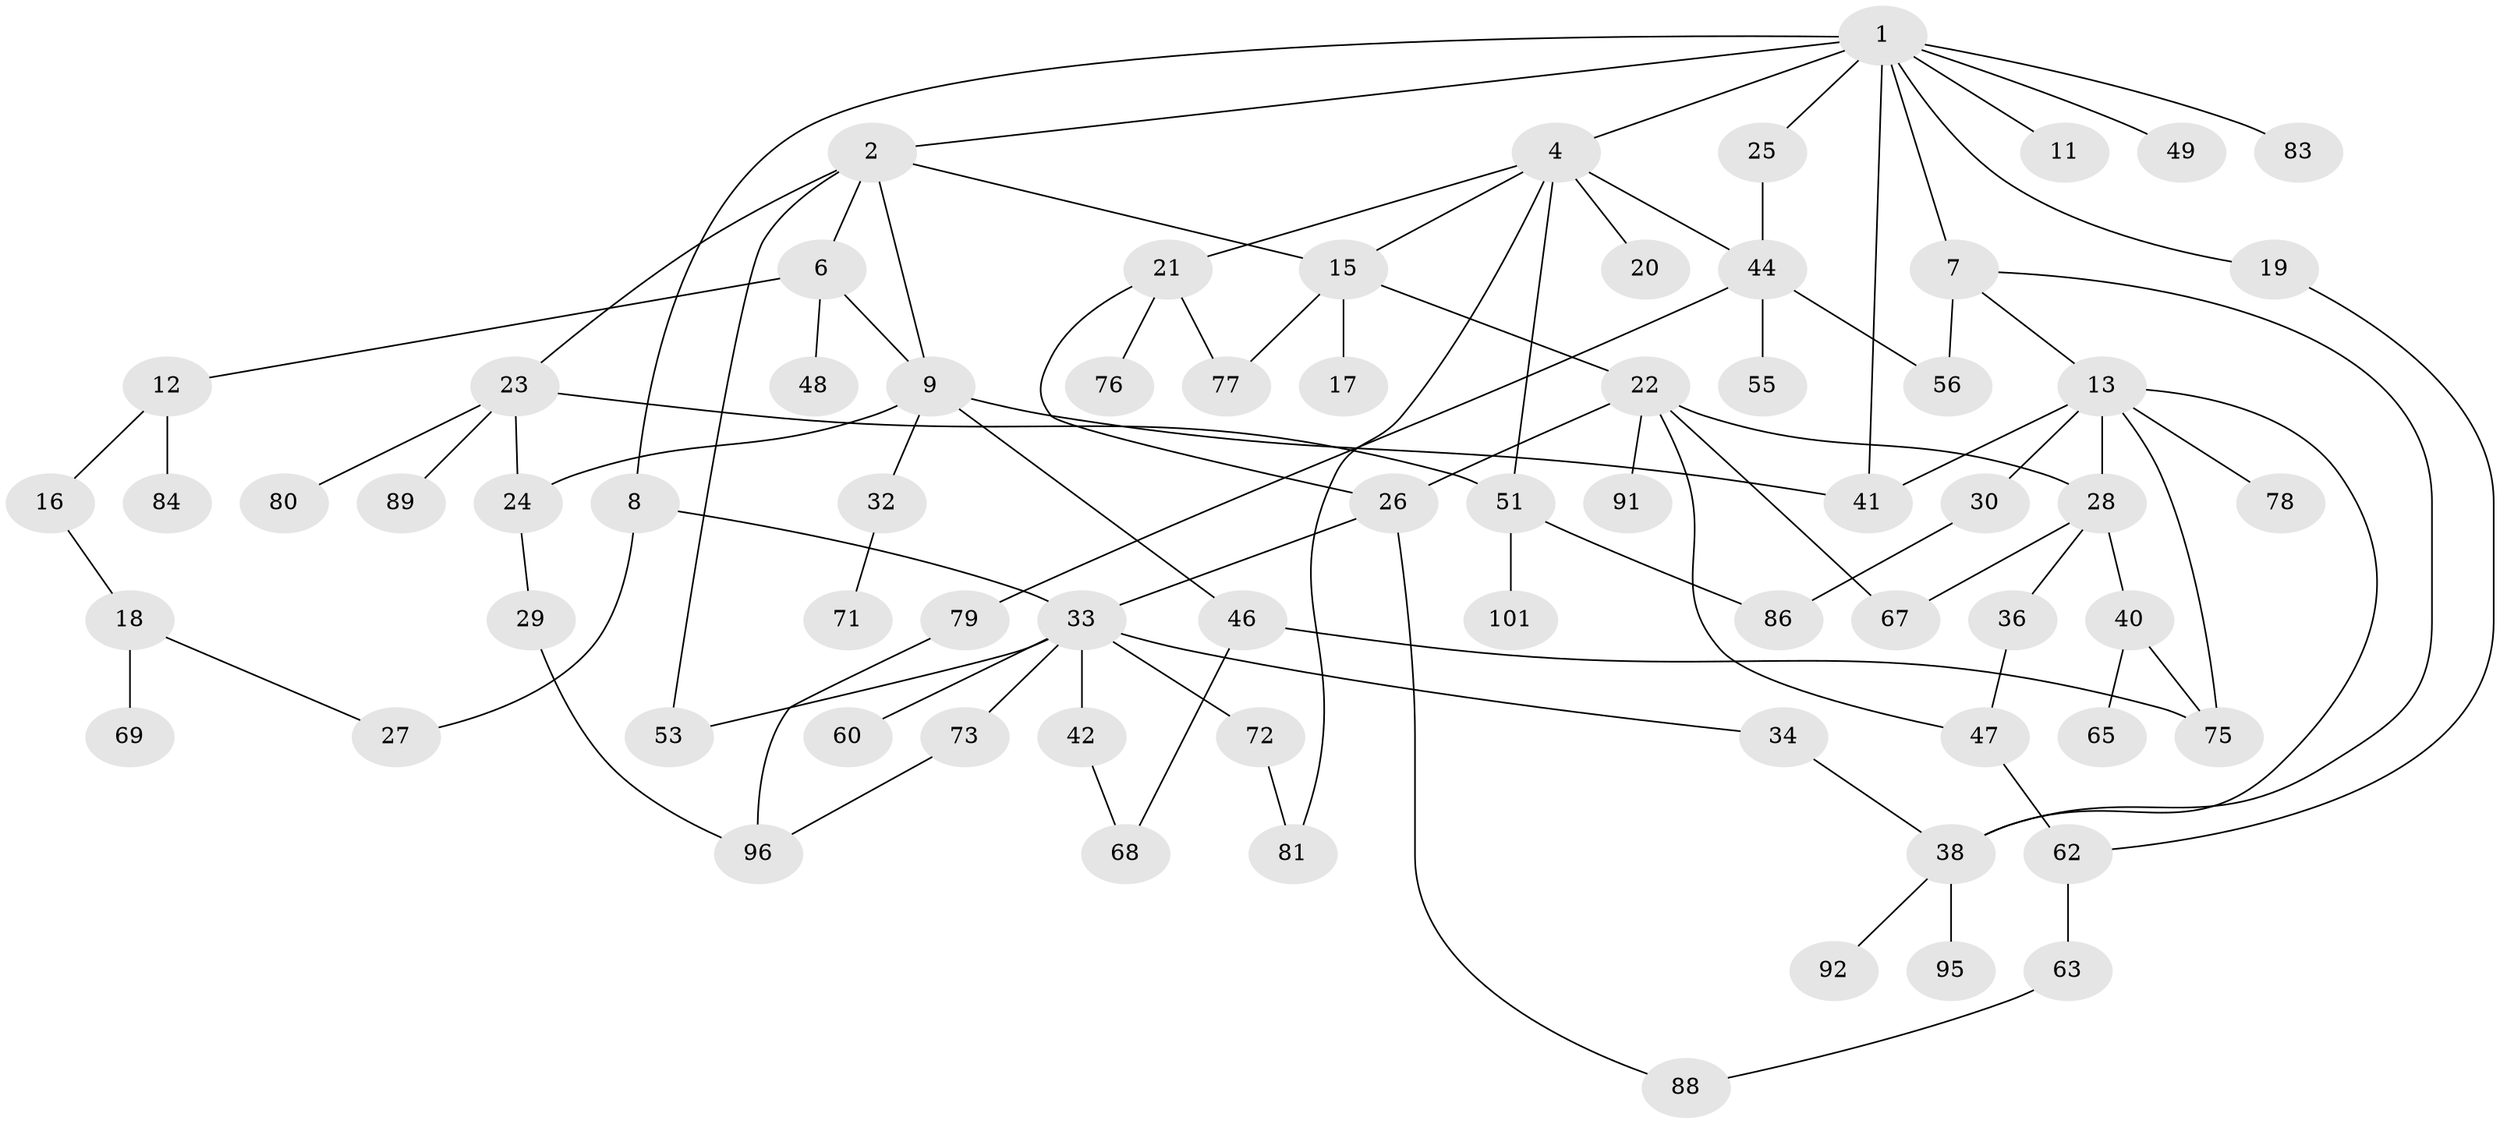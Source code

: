 // Generated by graph-tools (version 1.1) at 2025/23/03/03/25 07:23:34]
// undirected, 70 vertices, 96 edges
graph export_dot {
graph [start="1"]
  node [color=gray90,style=filled];
  1 [super="+3"];
  2;
  4 [super="+5"];
  6 [super="+10"];
  7 [super="+93"];
  8 [super="+70"];
  9 [super="+14"];
  11;
  12;
  13 [super="+35"];
  15;
  16;
  17;
  18 [super="+57"];
  19 [super="+98"];
  20 [super="+54"];
  21 [super="+90"];
  22 [super="+37"];
  23 [super="+59"];
  24 [super="+39"];
  25;
  26 [super="+58"];
  27 [super="+74"];
  28 [super="+31"];
  29;
  30;
  32;
  33 [super="+64"];
  34;
  36 [super="+43"];
  38 [super="+52"];
  40 [super="+45"];
  41 [super="+85"];
  42;
  44 [super="+50"];
  46;
  47;
  48;
  49;
  51 [super="+61"];
  53;
  55;
  56;
  60;
  62 [super="+66"];
  63;
  65 [super="+97"];
  67;
  68 [super="+100"];
  69;
  71;
  72 [super="+82"];
  73 [super="+99"];
  75 [super="+87"];
  76;
  77;
  78;
  79;
  80;
  81;
  83;
  84;
  86;
  88 [super="+94"];
  89;
  91;
  92;
  95;
  96;
  101;
  1 -- 2;
  1 -- 7;
  1 -- 11;
  1 -- 25;
  1 -- 49;
  1 -- 83;
  1 -- 4;
  1 -- 19;
  1 -- 8;
  1 -- 41;
  2 -- 6;
  2 -- 23;
  2 -- 53;
  2 -- 15;
  2 -- 9;
  4 -- 20;
  4 -- 21;
  4 -- 51;
  4 -- 81;
  4 -- 44;
  4 -- 15;
  6 -- 9;
  6 -- 12;
  6 -- 48;
  7 -- 13;
  7 -- 56;
  7 -- 38;
  8 -- 27;
  8 -- 33;
  9 -- 32;
  9 -- 41;
  9 -- 46;
  9 -- 24;
  12 -- 16;
  12 -- 84;
  13 -- 30;
  13 -- 75;
  13 -- 41;
  13 -- 38;
  13 -- 28;
  13 -- 78;
  15 -- 17;
  15 -- 22;
  15 -- 77;
  16 -- 18;
  18 -- 69;
  18 -- 27;
  19 -- 62;
  21 -- 26;
  21 -- 76;
  21 -- 77;
  22 -- 28;
  22 -- 91;
  22 -- 47;
  22 -- 67;
  22 -- 26;
  23 -- 80;
  23 -- 89;
  23 -- 51;
  23 -- 24;
  24 -- 29;
  25 -- 44;
  26 -- 33;
  26 -- 88;
  28 -- 40;
  28 -- 67;
  28 -- 36;
  29 -- 96;
  30 -- 86;
  32 -- 71;
  33 -- 34;
  33 -- 42;
  33 -- 60;
  33 -- 73;
  33 -- 53;
  33 -- 72;
  34 -- 38;
  36 -- 47;
  38 -- 92;
  38 -- 95;
  40 -- 65;
  40 -- 75;
  42 -- 68;
  44 -- 55;
  44 -- 56;
  44 -- 79;
  46 -- 68;
  46 -- 75;
  47 -- 62;
  51 -- 101;
  51 -- 86;
  62 -- 63;
  63 -- 88;
  72 -- 81;
  73 -- 96;
  79 -- 96;
}
